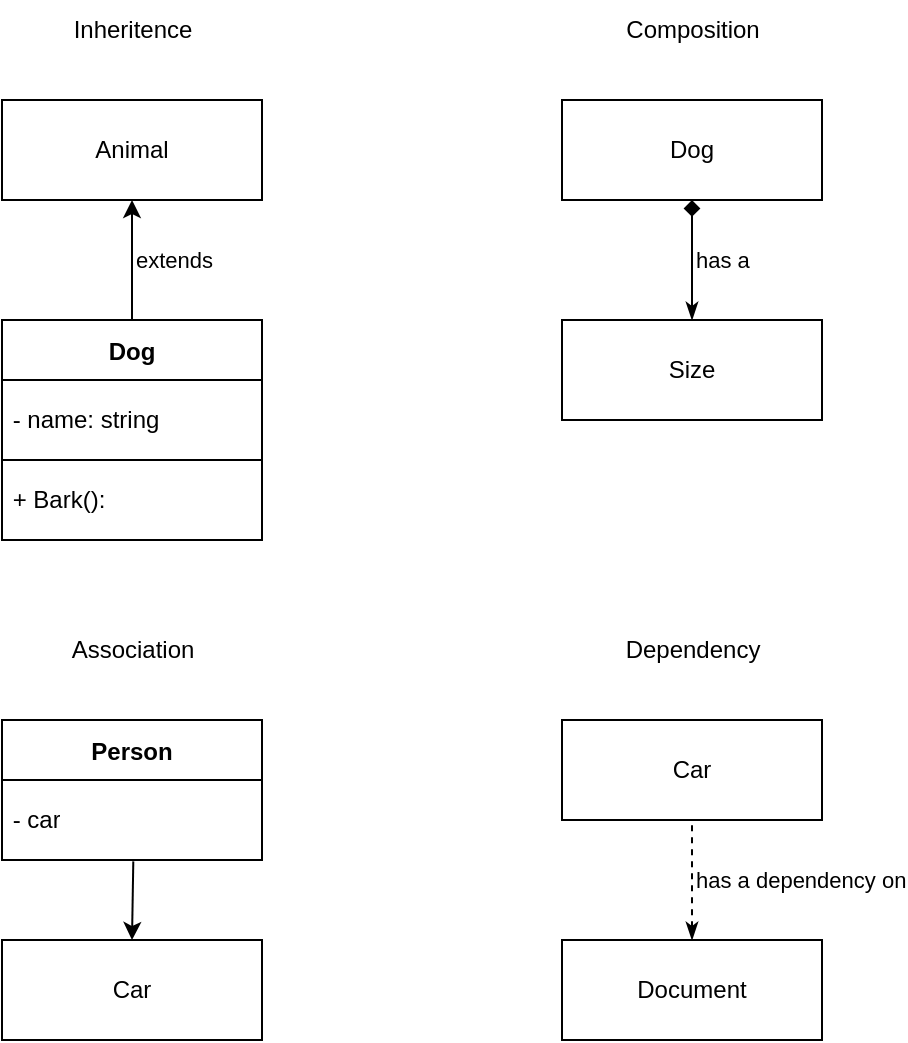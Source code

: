 <mxfile>
    <diagram id="mHtZw2kt18VlpiWzW865" name="Page-1">
        <mxGraphModel dx="651" dy="455" grid="1" gridSize="10" guides="1" tooltips="1" connect="1" arrows="1" fold="1" page="1" pageScale="1" pageWidth="850" pageHeight="1100" math="0" shadow="0">
            <root>
                <mxCell id="0"/>
                <mxCell id="1" parent="0"/>
                <mxCell id="48" value="Dog" style="shape=table;startSize=30;container=1;collapsible=0;childLayout=tableLayout;fontStyle=1;align=center;" parent="1" vertex="1">
                    <mxGeometry x="40" y="190" width="130" height="110" as="geometry"/>
                </mxCell>
                <mxCell id="53" value="" style="shape=tableRow;horizontal=0;startSize=0;swimlaneHead=0;swimlaneBody=0;top=0;left=0;bottom=0;right=0;collapsible=0;dropTarget=0;fillColor=none;points=[[0,0.5],[1,0.5]];portConstraint=eastwest;" parent="48" vertex="1">
                    <mxGeometry y="30" width="130" height="40" as="geometry"/>
                </mxCell>
                <mxCell id="54" value="&amp;nbsp;- name: string" style="shape=partialRectangle;html=1;whiteSpace=wrap;connectable=0;fillColor=none;top=0;left=0;bottom=0;right=0;overflow=hidden;align=left;" parent="53" vertex="1">
                    <mxGeometry width="130" height="40" as="geometry">
                        <mxRectangle width="130" height="40" as="alternateBounds"/>
                    </mxGeometry>
                </mxCell>
                <mxCell id="57" value="" style="shape=tableRow;horizontal=0;startSize=0;swimlaneHead=0;swimlaneBody=0;top=0;left=0;bottom=0;right=0;collapsible=0;dropTarget=0;fillColor=none;points=[[0,0.5],[1,0.5]];portConstraint=eastwest;" parent="48" vertex="1">
                    <mxGeometry y="70" width="130" height="40" as="geometry"/>
                </mxCell>
                <mxCell id="58" value="&lt;div style=&quot;&quot;&gt;&lt;span style=&quot;background-color: initial;&quot;&gt;&amp;nbsp;+ Bark():&lt;/span&gt;&lt;/div&gt;" style="shape=partialRectangle;html=1;whiteSpace=wrap;connectable=0;fillColor=none;top=0;left=0;bottom=0;right=0;overflow=hidden;align=left;" parent="57" vertex="1">
                    <mxGeometry width="130" height="40" as="geometry">
                        <mxRectangle width="130" height="40" as="alternateBounds"/>
                    </mxGeometry>
                </mxCell>
                <mxCell id="75" value="Animal" style="rounded=0;whiteSpace=wrap;html=1;" parent="1" vertex="1">
                    <mxGeometry x="40" y="80" width="130" height="50" as="geometry"/>
                </mxCell>
                <mxCell id="76" value="extends" style="endArrow=classic;html=1;entryX=0.5;entryY=1;entryDx=0;entryDy=0;exitX=0.5;exitY=0;exitDx=0;exitDy=0;align=left;" parent="1" source="48" target="75" edge="1">
                    <mxGeometry width="50" height="50" relative="1" as="geometry">
                        <mxPoint x="100" y="190" as="sourcePoint"/>
                        <mxPoint x="150" y="140" as="targetPoint"/>
                    </mxGeometry>
                </mxCell>
                <mxCell id="77" value="Inheritence" style="text;html=1;align=center;verticalAlign=middle;resizable=0;points=[];autosize=1;strokeColor=none;fillColor=none;" parent="1" vertex="1">
                    <mxGeometry x="65" y="30" width="80" height="30" as="geometry"/>
                </mxCell>
                <mxCell id="78" value="Dog" style="rounded=0;whiteSpace=wrap;html=1;" parent="1" vertex="1">
                    <mxGeometry x="320" y="80" width="130" height="50" as="geometry"/>
                </mxCell>
                <mxCell id="79" value="Size" style="rounded=0;whiteSpace=wrap;html=1;" parent="1" vertex="1">
                    <mxGeometry x="320" y="190" width="130" height="50" as="geometry"/>
                </mxCell>
                <mxCell id="80" value="has a" style="endArrow=diamond;startArrow=classicThin;html=1;entryX=0.5;entryY=1;entryDx=0;entryDy=0;exitX=0.5;exitY=0;exitDx=0;exitDy=0;align=left;startFill=1;endFill=1;" parent="1" source="79" target="78" edge="1">
                    <mxGeometry width="50" height="50" relative="1" as="geometry">
                        <mxPoint x="360" y="210" as="sourcePoint"/>
                        <mxPoint x="410" y="160" as="targetPoint"/>
                    </mxGeometry>
                </mxCell>
                <mxCell id="81" value="Composition" style="text;html=1;align=center;verticalAlign=middle;resizable=0;points=[];autosize=1;strokeColor=none;fillColor=none;" parent="1" vertex="1">
                    <mxGeometry x="340" y="30" width="90" height="30" as="geometry"/>
                </mxCell>
                <mxCell id="83" value="Car" style="rounded=0;whiteSpace=wrap;html=1;" parent="1" vertex="1">
                    <mxGeometry x="40" y="500" width="130" height="50" as="geometry"/>
                </mxCell>
                <mxCell id="85" value="Person" style="shape=table;startSize=30;container=1;collapsible=0;childLayout=tableLayout;fontStyle=1;align=center;" parent="1" vertex="1">
                    <mxGeometry x="40" y="390" width="130" height="70" as="geometry"/>
                </mxCell>
                <mxCell id="86" value="" style="shape=tableRow;horizontal=0;startSize=0;swimlaneHead=0;swimlaneBody=0;top=0;left=0;bottom=0;right=0;collapsible=0;dropTarget=0;fillColor=none;points=[[0,0.5],[1,0.5]];portConstraint=eastwest;" parent="85" vertex="1">
                    <mxGeometry y="30" width="130" height="40" as="geometry"/>
                </mxCell>
                <mxCell id="87" value="&amp;nbsp;- car" style="shape=partialRectangle;html=1;whiteSpace=wrap;connectable=0;fillColor=none;top=0;left=0;bottom=0;right=0;overflow=hidden;align=left;" parent="86" vertex="1">
                    <mxGeometry width="130" height="40" as="geometry">
                        <mxRectangle width="130" height="40" as="alternateBounds"/>
                    </mxGeometry>
                </mxCell>
                <mxCell id="90" value="" style="endArrow=classic;html=1;exitX=0.505;exitY=1.017;exitDx=0;exitDy=0;exitPerimeter=0;entryX=0.5;entryY=0;entryDx=0;entryDy=0;" parent="1" source="86" target="83" edge="1">
                    <mxGeometry width="50" height="50" relative="1" as="geometry">
                        <mxPoint x="-110" y="520" as="sourcePoint"/>
                        <mxPoint x="-60" y="470" as="targetPoint"/>
                    </mxGeometry>
                </mxCell>
                <mxCell id="91" value="Association" style="text;html=1;align=center;verticalAlign=middle;resizable=0;points=[];autosize=1;strokeColor=none;fillColor=none;" parent="1" vertex="1">
                    <mxGeometry x="65" y="340" width="80" height="30" as="geometry"/>
                </mxCell>
                <mxCell id="92" value="Car" style="rounded=0;whiteSpace=wrap;html=1;" parent="1" vertex="1">
                    <mxGeometry x="320" y="390" width="130" height="50" as="geometry"/>
                </mxCell>
                <mxCell id="93" value="Document" style="rounded=0;whiteSpace=wrap;html=1;" parent="1" vertex="1">
                    <mxGeometry x="320" y="500" width="130" height="50" as="geometry"/>
                </mxCell>
                <mxCell id="94" value="has a dependency on" style="endArrow=none;startArrow=classicThin;html=1;entryX=0.5;entryY=1;entryDx=0;entryDy=0;exitX=0.5;exitY=0;exitDx=0;exitDy=0;align=left;startFill=1;endFill=0;dashed=1;" parent="1" source="93" target="92" edge="1">
                    <mxGeometry width="50" height="50" relative="1" as="geometry">
                        <mxPoint x="360" y="520" as="sourcePoint"/>
                        <mxPoint x="410" y="470" as="targetPoint"/>
                        <Array as="points">
                            <mxPoint x="385" y="470"/>
                        </Array>
                    </mxGeometry>
                </mxCell>
                <mxCell id="95" value="Dependency" style="text;html=1;align=center;verticalAlign=middle;resizable=0;points=[];autosize=1;strokeColor=none;fillColor=none;" parent="1" vertex="1">
                    <mxGeometry x="340" y="340" width="90" height="30" as="geometry"/>
                </mxCell>
            </root>
        </mxGraphModel>
    </diagram>
</mxfile>